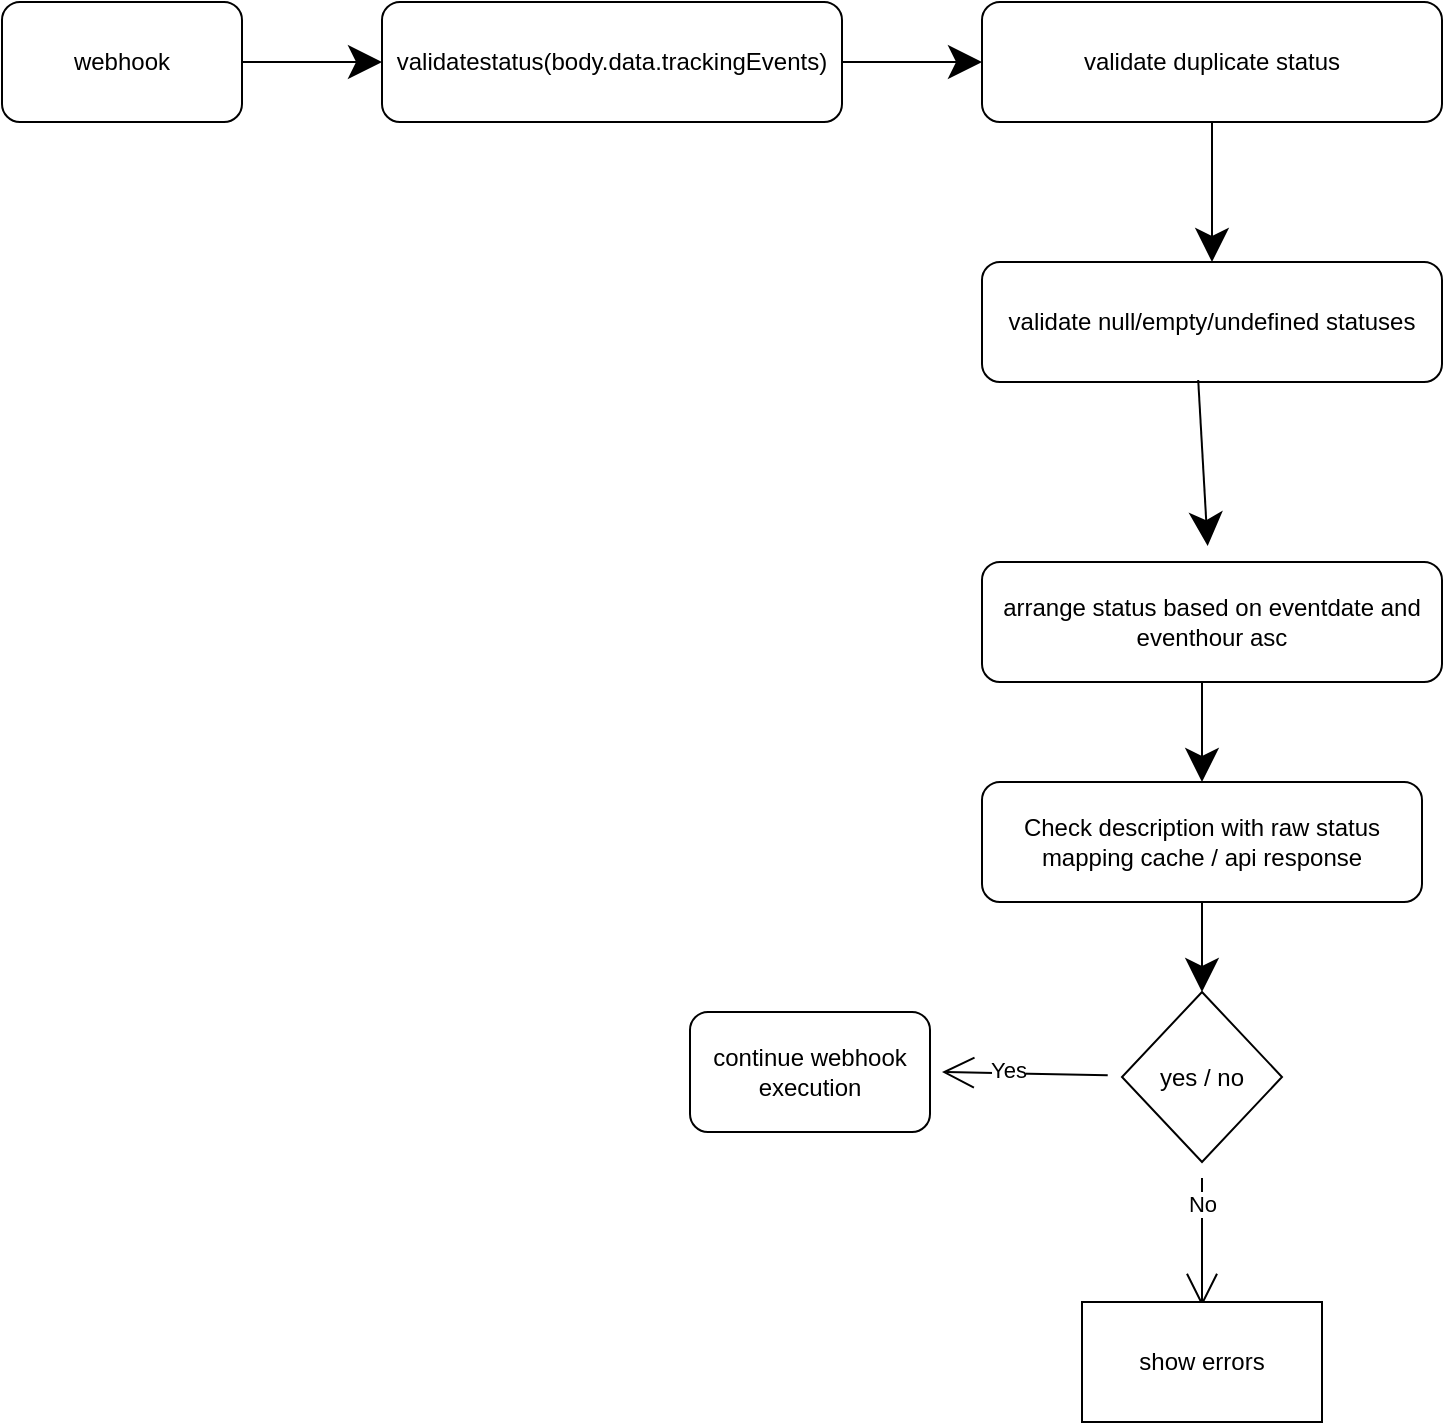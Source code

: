 <mxfile version="15.3.6" type="github">
  <diagram id="c_trV1lx31NJqZyQcUCJ" name="Page-1">
    <mxGraphModel dx="1298" dy="784" grid="1" gridSize="10" guides="1" tooltips="1" connect="1" arrows="1" fold="1" page="1" pageScale="1" pageWidth="827" pageHeight="1169" math="0" shadow="0">
      <root>
        <mxCell id="0" />
        <mxCell id="1" parent="0" />
        <mxCell id="e5tN3aKuKbPqUO9gM_UI-1" value="webhook" style="rounded=1;whiteSpace=wrap;html=1;hachureGap=4;pointerEvents=0;" vertex="1" parent="1">
          <mxGeometry x="70" y="50" width="120" height="60" as="geometry" />
        </mxCell>
        <mxCell id="e5tN3aKuKbPqUO9gM_UI-2" value="validatestatus(body.data.trackingEvents)" style="rounded=1;whiteSpace=wrap;html=1;hachureGap=4;pointerEvents=0;" vertex="1" parent="1">
          <mxGeometry x="260" y="50" width="230" height="60" as="geometry" />
        </mxCell>
        <mxCell id="e5tN3aKuKbPqUO9gM_UI-4" value="validate duplicate status" style="rounded=1;whiteSpace=wrap;html=1;hachureGap=4;pointerEvents=0;" vertex="1" parent="1">
          <mxGeometry x="560" y="50" width="230" height="60" as="geometry" />
        </mxCell>
        <mxCell id="e5tN3aKuKbPqUO9gM_UI-5" value="validate null/empty/undefined statuses" style="rounded=1;whiteSpace=wrap;html=1;hachureGap=4;pointerEvents=0;" vertex="1" parent="1">
          <mxGeometry x="560" y="180" width="230" height="60" as="geometry" />
        </mxCell>
        <mxCell id="e5tN3aKuKbPqUO9gM_UI-6" value="arrange status based on eventdate and eventhour asc" style="rounded=1;whiteSpace=wrap;html=1;hachureGap=4;pointerEvents=0;" vertex="1" parent="1">
          <mxGeometry x="560" y="330" width="230" height="60" as="geometry" />
        </mxCell>
        <mxCell id="e5tN3aKuKbPqUO9gM_UI-7" value="Check description with raw status mapping cache / api response" style="rounded=1;whiteSpace=wrap;html=1;hachureGap=4;pointerEvents=0;" vertex="1" parent="1">
          <mxGeometry x="560" y="440" width="220" height="60" as="geometry" />
        </mxCell>
        <mxCell id="e5tN3aKuKbPqUO9gM_UI-8" value="" style="endArrow=classic;html=1;startSize=14;endSize=14;sourcePerimeterSpacing=8;targetPerimeterSpacing=8;exitX=1;exitY=0.5;exitDx=0;exitDy=0;entryX=0;entryY=0.5;entryDx=0;entryDy=0;" edge="1" parent="1" source="e5tN3aKuKbPqUO9gM_UI-1" target="e5tN3aKuKbPqUO9gM_UI-2">
          <mxGeometry width="50" height="50" relative="1" as="geometry">
            <mxPoint x="390" y="440" as="sourcePoint" />
            <mxPoint x="260" y="160" as="targetPoint" />
          </mxGeometry>
        </mxCell>
        <mxCell id="e5tN3aKuKbPqUO9gM_UI-9" value="" style="endArrow=classic;html=1;startSize=14;endSize=14;sourcePerimeterSpacing=8;targetPerimeterSpacing=8;exitX=1;exitY=0.5;exitDx=0;exitDy=0;" edge="1" parent="1" source="e5tN3aKuKbPqUO9gM_UI-2">
          <mxGeometry width="50" height="50" relative="1" as="geometry">
            <mxPoint x="440" y="120" as="sourcePoint" />
            <mxPoint x="560" y="80" as="targetPoint" />
          </mxGeometry>
        </mxCell>
        <mxCell id="e5tN3aKuKbPqUO9gM_UI-10" value="" style="endArrow=classic;html=1;startSize=14;endSize=14;sourcePerimeterSpacing=8;targetPerimeterSpacing=8;exitX=0.5;exitY=1;exitDx=0;exitDy=0;entryX=0.5;entryY=0;entryDx=0;entryDy=0;" edge="1" parent="1" source="e5tN3aKuKbPqUO9gM_UI-4" target="e5tN3aKuKbPqUO9gM_UI-5">
          <mxGeometry width="50" height="50" relative="1" as="geometry">
            <mxPoint x="390" y="440" as="sourcePoint" />
            <mxPoint x="440" y="390" as="targetPoint" />
          </mxGeometry>
        </mxCell>
        <mxCell id="e5tN3aKuKbPqUO9gM_UI-11" value="" style="endArrow=classic;html=1;startSize=14;endSize=14;sourcePerimeterSpacing=8;targetPerimeterSpacing=8;exitX=0.47;exitY=0.983;exitDx=0;exitDy=0;exitPerimeter=0;" edge="1" parent="1" source="e5tN3aKuKbPqUO9gM_UI-5" target="e5tN3aKuKbPqUO9gM_UI-6">
          <mxGeometry width="50" height="50" relative="1" as="geometry">
            <mxPoint x="390" y="440" as="sourcePoint" />
            <mxPoint x="440" y="390" as="targetPoint" />
          </mxGeometry>
        </mxCell>
        <mxCell id="e5tN3aKuKbPqUO9gM_UI-12" value="" style="endArrow=classic;html=1;startSize=14;endSize=14;sourcePerimeterSpacing=8;targetPerimeterSpacing=8;entryX=0.5;entryY=0;entryDx=0;entryDy=0;" edge="1" parent="1" target="e5tN3aKuKbPqUO9gM_UI-7">
          <mxGeometry width="50" height="50" relative="1" as="geometry">
            <mxPoint x="670" y="390" as="sourcePoint" />
            <mxPoint x="440" y="390" as="targetPoint" />
          </mxGeometry>
        </mxCell>
        <mxCell id="e5tN3aKuKbPqUO9gM_UI-15" style="edgeStyle=none;curved=1;rounded=0;orthogonalLoop=1;jettySize=auto;html=1;endArrow=open;startSize=14;endSize=14;sourcePerimeterSpacing=8;targetPerimeterSpacing=8;" edge="1" parent="1" source="e5tN3aKuKbPqUO9gM_UI-13">
          <mxGeometry relative="1" as="geometry">
            <mxPoint x="540" y="585" as="targetPoint" />
          </mxGeometry>
        </mxCell>
        <mxCell id="e5tN3aKuKbPqUO9gM_UI-16" value="Yes" style="edgeLabel;html=1;align=center;verticalAlign=middle;resizable=0;points=[];" vertex="1" connectable="0" parent="e5tN3aKuKbPqUO9gM_UI-15">
          <mxGeometry x="0.22" y="-2" relative="1" as="geometry">
            <mxPoint as="offset" />
          </mxGeometry>
        </mxCell>
        <mxCell id="e5tN3aKuKbPqUO9gM_UI-18" value="" style="edgeStyle=none;curved=1;rounded=0;orthogonalLoop=1;jettySize=auto;html=1;endArrow=open;startSize=14;endSize=14;sourcePerimeterSpacing=8;targetPerimeterSpacing=8;" edge="1" parent="1" source="e5tN3aKuKbPqUO9gM_UI-13">
          <mxGeometry relative="1" as="geometry">
            <mxPoint x="670" y="702" as="targetPoint" />
          </mxGeometry>
        </mxCell>
        <mxCell id="e5tN3aKuKbPqUO9gM_UI-19" value="No" style="edgeLabel;html=1;align=center;verticalAlign=middle;resizable=0;points=[];" vertex="1" connectable="0" parent="e5tN3aKuKbPqUO9gM_UI-18">
          <mxGeometry x="-0.594" relative="1" as="geometry">
            <mxPoint as="offset" />
          </mxGeometry>
        </mxCell>
        <mxCell id="e5tN3aKuKbPqUO9gM_UI-13" value="yes / no" style="rhombus;whiteSpace=wrap;html=1;hachureGap=4;pointerEvents=0;" vertex="1" parent="1">
          <mxGeometry x="630" y="545" width="80" height="85" as="geometry" />
        </mxCell>
        <mxCell id="e5tN3aKuKbPqUO9gM_UI-14" value="" style="endArrow=classic;html=1;startSize=14;endSize=14;sourcePerimeterSpacing=8;targetPerimeterSpacing=8;exitX=0.5;exitY=1;exitDx=0;exitDy=0;entryX=0.5;entryY=0;entryDx=0;entryDy=0;" edge="1" parent="1" source="e5tN3aKuKbPqUO9gM_UI-7" target="e5tN3aKuKbPqUO9gM_UI-13">
          <mxGeometry width="50" height="50" relative="1" as="geometry">
            <mxPoint x="390" y="440" as="sourcePoint" />
            <mxPoint x="660" y="530" as="targetPoint" />
          </mxGeometry>
        </mxCell>
        <mxCell id="e5tN3aKuKbPqUO9gM_UI-20" value="show errors" style="rounded=0;whiteSpace=wrap;html=1;hachureGap=4;pointerEvents=0;" vertex="1" parent="1">
          <mxGeometry x="610" y="700" width="120" height="60" as="geometry" />
        </mxCell>
        <mxCell id="e5tN3aKuKbPqUO9gM_UI-21" value="continue webhook execution" style="rounded=1;whiteSpace=wrap;html=1;hachureGap=4;pointerEvents=0;" vertex="1" parent="1">
          <mxGeometry x="414" y="555" width="120" height="60" as="geometry" />
        </mxCell>
      </root>
    </mxGraphModel>
  </diagram>
</mxfile>
